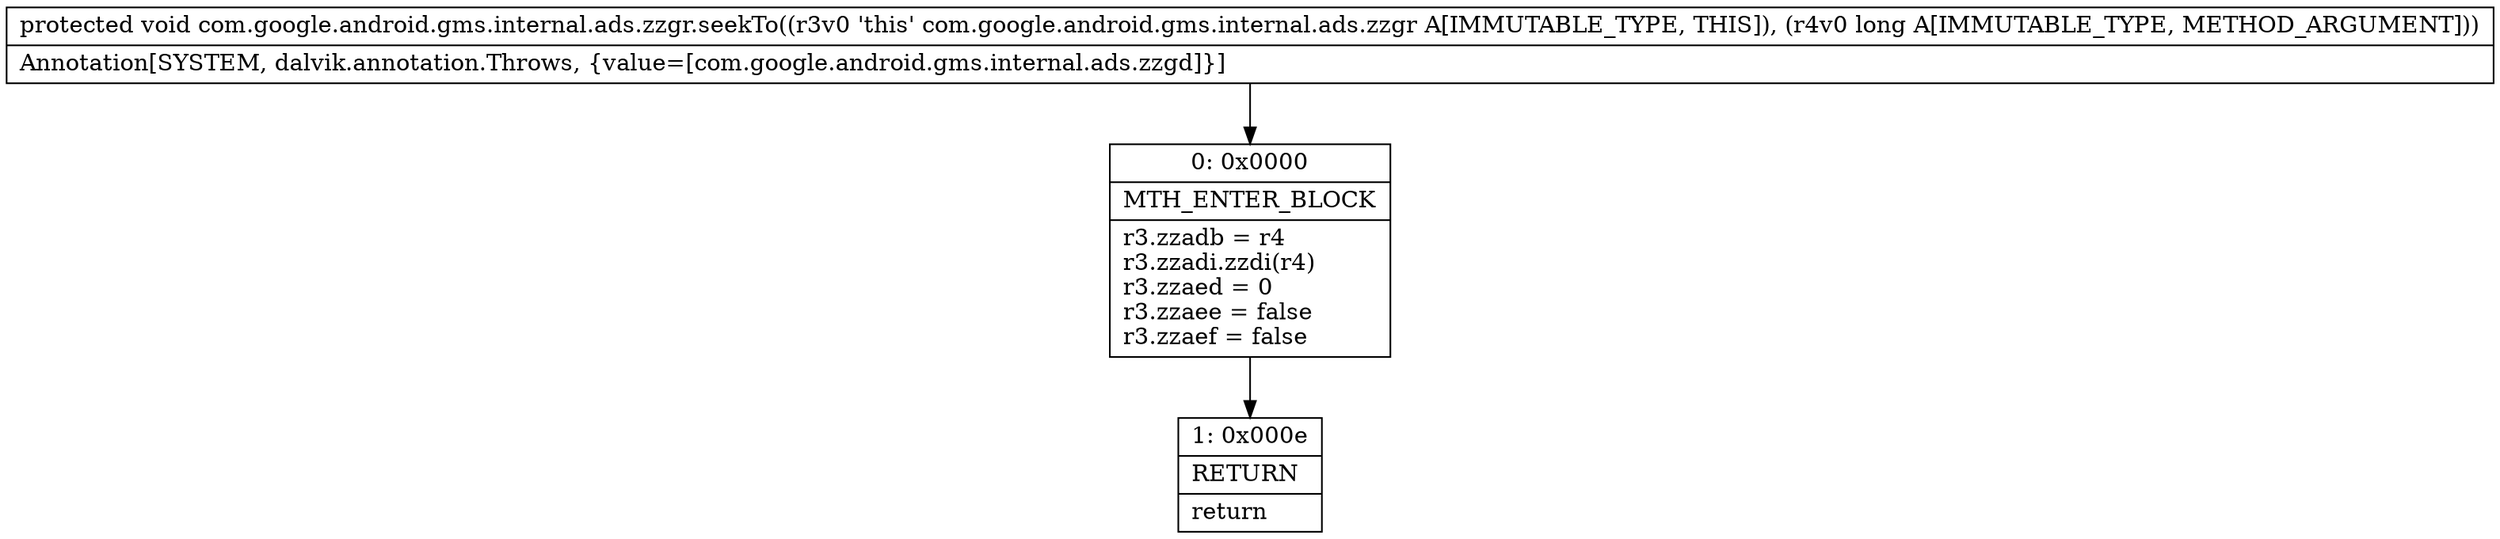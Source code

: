digraph "CFG forcom.google.android.gms.internal.ads.zzgr.seekTo(J)V" {
Node_0 [shape=record,label="{0\:\ 0x0000|MTH_ENTER_BLOCK\l|r3.zzadb = r4\lr3.zzadi.zzdi(r4)\lr3.zzaed = 0\lr3.zzaee = false\lr3.zzaef = false\l}"];
Node_1 [shape=record,label="{1\:\ 0x000e|RETURN\l|return\l}"];
MethodNode[shape=record,label="{protected void com.google.android.gms.internal.ads.zzgr.seekTo((r3v0 'this' com.google.android.gms.internal.ads.zzgr A[IMMUTABLE_TYPE, THIS]), (r4v0 long A[IMMUTABLE_TYPE, METHOD_ARGUMENT]))  | Annotation[SYSTEM, dalvik.annotation.Throws, \{value=[com.google.android.gms.internal.ads.zzgd]\}]\l}"];
MethodNode -> Node_0;
Node_0 -> Node_1;
}

